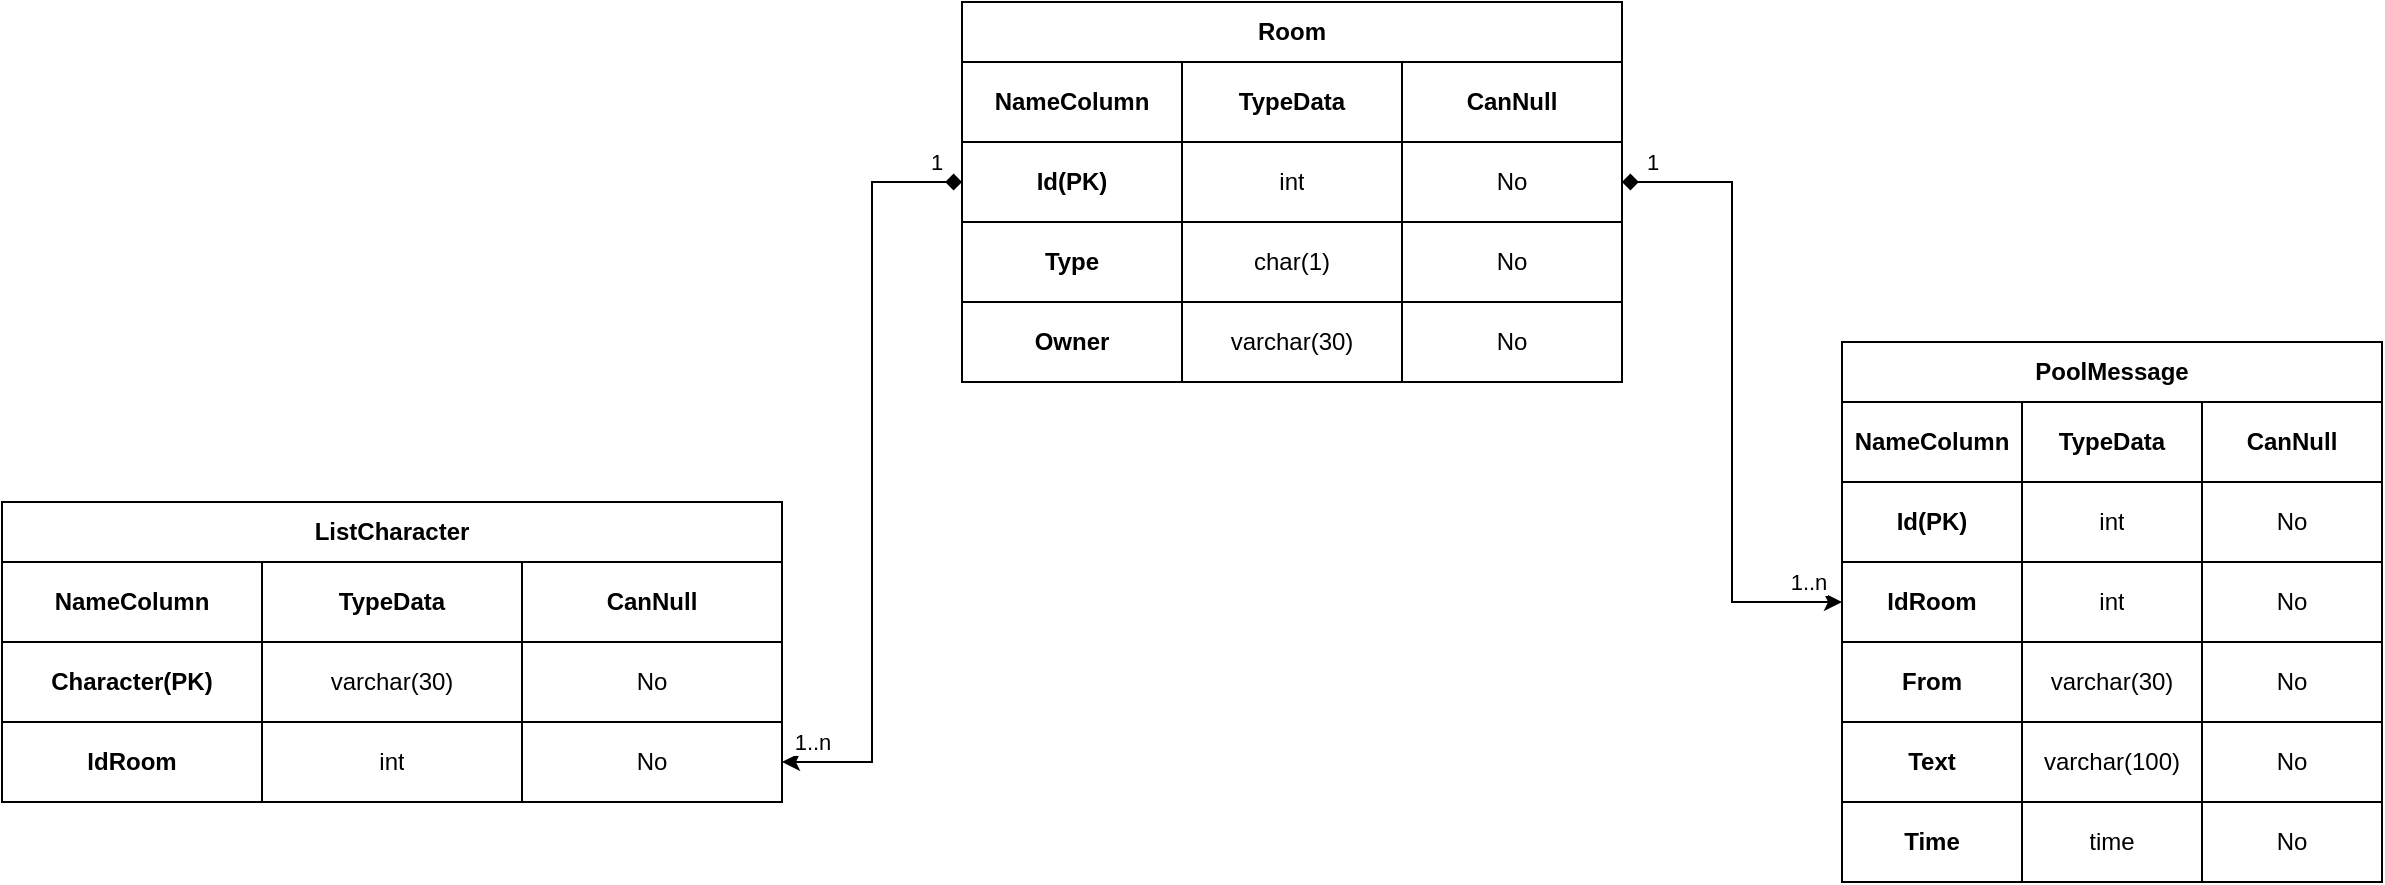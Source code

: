 <mxfile version="13.7.9" type="device"><diagram id="tyNoCBiTAqUXlUK9JIm7" name="Page-1"><mxGraphModel dx="1038" dy="616" grid="1" gridSize="10" guides="1" tooltips="1" connect="1" arrows="1" fold="1" page="1" pageScale="1" pageWidth="850" pageHeight="1100" math="0" shadow="0"><root><mxCell id="0"/><mxCell id="1" parent="0"/><mxCell id="cmOzAsxqptFj-p7Q-zGn-1" value="Room" style="shape=table;html=1;whiteSpace=wrap;startSize=30;container=1;collapsible=0;childLayout=tableLayout;fontStyle=1;align=center;" vertex="1" parent="1"><mxGeometry x="500" y="50" width="330" height="190" as="geometry"/></mxCell><mxCell id="cmOzAsxqptFj-p7Q-zGn-64" style="shape=partialRectangle;html=1;whiteSpace=wrap;collapsible=0;dropTarget=0;pointerEvents=0;fillColor=none;top=0;left=0;bottom=0;right=0;points=[[0,0.5],[1,0.5]];portConstraint=eastwest;" vertex="1" parent="cmOzAsxqptFj-p7Q-zGn-1"><mxGeometry y="30" width="330" height="40" as="geometry"/></mxCell><mxCell id="cmOzAsxqptFj-p7Q-zGn-65" value="&lt;b&gt;NameColumn&lt;/b&gt;" style="shape=partialRectangle;html=1;whiteSpace=wrap;connectable=0;fillColor=none;top=0;left=0;bottom=0;right=0;overflow=hidden;" vertex="1" parent="cmOzAsxqptFj-p7Q-zGn-64"><mxGeometry width="110" height="40" as="geometry"/></mxCell><mxCell id="cmOzAsxqptFj-p7Q-zGn-71" value="&lt;b&gt;TypeData&lt;/b&gt;" style="shape=partialRectangle;html=1;whiteSpace=wrap;connectable=0;fillColor=none;top=0;left=0;bottom=0;right=0;overflow=hidden;" vertex="1" parent="cmOzAsxqptFj-p7Q-zGn-64"><mxGeometry x="110" width="110" height="40" as="geometry"/></mxCell><mxCell id="cmOzAsxqptFj-p7Q-zGn-74" value="&lt;b&gt;CanNull&lt;/b&gt;" style="shape=partialRectangle;html=1;whiteSpace=wrap;connectable=0;fillColor=none;top=0;left=0;bottom=0;right=0;overflow=hidden;" vertex="1" parent="cmOzAsxqptFj-p7Q-zGn-64"><mxGeometry x="220" width="110" height="40" as="geometry"/></mxCell><mxCell id="cmOzAsxqptFj-p7Q-zGn-2" value="" style="shape=partialRectangle;html=1;whiteSpace=wrap;collapsible=0;dropTarget=0;pointerEvents=0;fillColor=none;top=0;left=0;bottom=0;right=0;points=[[0,0.5],[1,0.5]];portConstraint=eastwest;" vertex="1" parent="cmOzAsxqptFj-p7Q-zGn-1"><mxGeometry y="70" width="330" height="40" as="geometry"/></mxCell><mxCell id="cmOzAsxqptFj-p7Q-zGn-3" value="&lt;b&gt;Id(PK)&lt;/b&gt;" style="shape=partialRectangle;html=1;whiteSpace=wrap;connectable=0;fillColor=none;top=0;left=0;bottom=0;right=0;overflow=hidden;" vertex="1" parent="cmOzAsxqptFj-p7Q-zGn-2"><mxGeometry width="110" height="40" as="geometry"/></mxCell><mxCell id="cmOzAsxqptFj-p7Q-zGn-72" value="int" style="shape=partialRectangle;html=1;whiteSpace=wrap;connectable=0;fillColor=none;top=0;left=0;bottom=0;right=0;overflow=hidden;" vertex="1" parent="cmOzAsxqptFj-p7Q-zGn-2"><mxGeometry x="110" width="110" height="40" as="geometry"/></mxCell><mxCell id="cmOzAsxqptFj-p7Q-zGn-75" value="No" style="shape=partialRectangle;html=1;whiteSpace=wrap;connectable=0;fillColor=none;top=0;left=0;bottom=0;right=0;overflow=hidden;" vertex="1" parent="cmOzAsxqptFj-p7Q-zGn-2"><mxGeometry x="220" width="110" height="40" as="geometry"/></mxCell><mxCell id="cmOzAsxqptFj-p7Q-zGn-6" value="" style="shape=partialRectangle;html=1;whiteSpace=wrap;collapsible=0;dropTarget=0;pointerEvents=0;fillColor=none;top=0;left=0;bottom=0;right=0;points=[[0,0.5],[1,0.5]];portConstraint=eastwest;" vertex="1" parent="cmOzAsxqptFj-p7Q-zGn-1"><mxGeometry y="110" width="330" height="40" as="geometry"/></mxCell><mxCell id="cmOzAsxqptFj-p7Q-zGn-7" value="&lt;b&gt;Type&lt;/b&gt;" style="shape=partialRectangle;html=1;whiteSpace=wrap;connectable=0;fillColor=none;top=0;left=0;bottom=0;right=0;overflow=hidden;" vertex="1" parent="cmOzAsxqptFj-p7Q-zGn-6"><mxGeometry width="110" height="40" as="geometry"/></mxCell><mxCell id="cmOzAsxqptFj-p7Q-zGn-73" value="char(1)" style="shape=partialRectangle;html=1;whiteSpace=wrap;connectable=0;fillColor=none;top=0;left=0;bottom=0;right=0;overflow=hidden;" vertex="1" parent="cmOzAsxqptFj-p7Q-zGn-6"><mxGeometry x="110" width="110" height="40" as="geometry"/></mxCell><mxCell id="cmOzAsxqptFj-p7Q-zGn-76" value="No" style="shape=partialRectangle;html=1;whiteSpace=wrap;connectable=0;fillColor=none;top=0;left=0;bottom=0;right=0;overflow=hidden;" vertex="1" parent="cmOzAsxqptFj-p7Q-zGn-6"><mxGeometry x="220" width="110" height="40" as="geometry"/></mxCell><mxCell id="cmOzAsxqptFj-p7Q-zGn-89" style="shape=partialRectangle;html=1;whiteSpace=wrap;collapsible=0;dropTarget=0;pointerEvents=0;fillColor=none;top=0;left=0;bottom=0;right=0;points=[[0,0.5],[1,0.5]];portConstraint=eastwest;" vertex="1" parent="cmOzAsxqptFj-p7Q-zGn-1"><mxGeometry y="150" width="330" height="40" as="geometry"/></mxCell><mxCell id="cmOzAsxqptFj-p7Q-zGn-90" value="&lt;b&gt;Owner&lt;/b&gt;" style="shape=partialRectangle;html=1;whiteSpace=wrap;connectable=0;fillColor=none;top=0;left=0;bottom=0;right=0;overflow=hidden;" vertex="1" parent="cmOzAsxqptFj-p7Q-zGn-89"><mxGeometry width="110" height="40" as="geometry"/></mxCell><mxCell id="cmOzAsxqptFj-p7Q-zGn-91" value="varchar(30)" style="shape=partialRectangle;html=1;whiteSpace=wrap;connectable=0;fillColor=none;top=0;left=0;bottom=0;right=0;overflow=hidden;" vertex="1" parent="cmOzAsxqptFj-p7Q-zGn-89"><mxGeometry x="110" width="110" height="40" as="geometry"/></mxCell><mxCell id="cmOzAsxqptFj-p7Q-zGn-92" value="No" style="shape=partialRectangle;html=1;whiteSpace=wrap;connectable=0;fillColor=none;top=0;left=0;bottom=0;right=0;overflow=hidden;" vertex="1" parent="cmOzAsxqptFj-p7Q-zGn-89"><mxGeometry x="220" width="110" height="40" as="geometry"/></mxCell><mxCell id="cmOzAsxqptFj-p7Q-zGn-27" value="PoolMessage" style="shape=table;html=1;whiteSpace=wrap;startSize=30;container=1;collapsible=0;childLayout=tableLayout;fontStyle=1;align=center;" vertex="1" parent="1"><mxGeometry x="940" y="220" width="270" height="270" as="geometry"/></mxCell><mxCell id="cmOzAsxqptFj-p7Q-zGn-66" style="shape=partialRectangle;html=1;whiteSpace=wrap;collapsible=0;dropTarget=0;pointerEvents=0;fillColor=none;top=0;left=0;bottom=0;right=0;points=[[0,0.5],[1,0.5]];portConstraint=eastwest;" vertex="1" parent="cmOzAsxqptFj-p7Q-zGn-27"><mxGeometry y="30" width="270" height="40" as="geometry"/></mxCell><mxCell id="cmOzAsxqptFj-p7Q-zGn-67" value="&lt;b&gt;NameColumn&lt;/b&gt;" style="shape=partialRectangle;html=1;whiteSpace=wrap;connectable=0;fillColor=none;top=0;left=0;bottom=0;right=0;overflow=hidden;" vertex="1" parent="cmOzAsxqptFj-p7Q-zGn-66"><mxGeometry width="90" height="40" as="geometry"/></mxCell><mxCell id="cmOzAsxqptFj-p7Q-zGn-77" value="&lt;b&gt;TypeData&lt;/b&gt;" style="shape=partialRectangle;html=1;whiteSpace=wrap;connectable=0;fillColor=none;top=0;left=0;bottom=0;right=0;overflow=hidden;" vertex="1" parent="cmOzAsxqptFj-p7Q-zGn-66"><mxGeometry x="90" width="90" height="40" as="geometry"/></mxCell><mxCell id="cmOzAsxqptFj-p7Q-zGn-83" value="&lt;b&gt;CanNull&lt;/b&gt;" style="shape=partialRectangle;html=1;whiteSpace=wrap;connectable=0;fillColor=none;top=0;left=0;bottom=0;right=0;overflow=hidden;" vertex="1" parent="cmOzAsxqptFj-p7Q-zGn-66"><mxGeometry x="180" width="90" height="40" as="geometry"/></mxCell><mxCell id="cmOzAsxqptFj-p7Q-zGn-28" value="" style="shape=partialRectangle;html=1;whiteSpace=wrap;collapsible=0;dropTarget=0;pointerEvents=0;fillColor=none;top=0;left=0;bottom=0;right=0;points=[[0,0.5],[1,0.5]];portConstraint=eastwest;" vertex="1" parent="cmOzAsxqptFj-p7Q-zGn-27"><mxGeometry y="70" width="270" height="40" as="geometry"/></mxCell><mxCell id="cmOzAsxqptFj-p7Q-zGn-43" value="&lt;b&gt;Id(PK)&lt;/b&gt;" style="shape=partialRectangle;html=1;whiteSpace=wrap;connectable=0;fillColor=none;top=0;left=0;bottom=0;right=0;overflow=hidden;" vertex="1" parent="cmOzAsxqptFj-p7Q-zGn-28"><mxGeometry width="90" height="40" as="geometry"/></mxCell><mxCell id="cmOzAsxqptFj-p7Q-zGn-78" value="int" style="shape=partialRectangle;html=1;whiteSpace=wrap;connectable=0;fillColor=none;top=0;left=0;bottom=0;right=0;overflow=hidden;" vertex="1" parent="cmOzAsxqptFj-p7Q-zGn-28"><mxGeometry x="90" width="90" height="40" as="geometry"/></mxCell><mxCell id="cmOzAsxqptFj-p7Q-zGn-84" value="No" style="shape=partialRectangle;html=1;whiteSpace=wrap;connectable=0;fillColor=none;top=0;left=0;bottom=0;right=0;overflow=hidden;" vertex="1" parent="cmOzAsxqptFj-p7Q-zGn-28"><mxGeometry x="180" width="90" height="40" as="geometry"/></mxCell><mxCell id="cmOzAsxqptFj-p7Q-zGn-32" value="" style="shape=partialRectangle;html=1;whiteSpace=wrap;collapsible=0;dropTarget=0;pointerEvents=0;fillColor=none;top=0;left=0;bottom=0;right=0;points=[[0,0.5],[1,0.5]];portConstraint=eastwest;" vertex="1" parent="cmOzAsxqptFj-p7Q-zGn-27"><mxGeometry y="110" width="270" height="40" as="geometry"/></mxCell><mxCell id="cmOzAsxqptFj-p7Q-zGn-44" value="&lt;b&gt;IdRoom&lt;/b&gt;" style="shape=partialRectangle;html=1;whiteSpace=wrap;connectable=0;fillColor=none;top=0;left=0;bottom=0;right=0;overflow=hidden;" vertex="1" parent="cmOzAsxqptFj-p7Q-zGn-32"><mxGeometry width="90" height="40" as="geometry"/></mxCell><mxCell id="cmOzAsxqptFj-p7Q-zGn-79" value="int" style="shape=partialRectangle;html=1;whiteSpace=wrap;connectable=0;fillColor=none;top=0;left=0;bottom=0;right=0;overflow=hidden;" vertex="1" parent="cmOzAsxqptFj-p7Q-zGn-32"><mxGeometry x="90" width="90" height="40" as="geometry"/></mxCell><mxCell id="cmOzAsxqptFj-p7Q-zGn-85" value="No" style="shape=partialRectangle;html=1;whiteSpace=wrap;connectable=0;fillColor=none;top=0;left=0;bottom=0;right=0;overflow=hidden;" vertex="1" parent="cmOzAsxqptFj-p7Q-zGn-32"><mxGeometry x="180" width="90" height="40" as="geometry"/></mxCell><mxCell id="cmOzAsxqptFj-p7Q-zGn-36" value="" style="shape=partialRectangle;html=1;whiteSpace=wrap;collapsible=0;dropTarget=0;pointerEvents=0;fillColor=none;top=0;left=0;bottom=0;right=0;points=[[0,0.5],[1,0.5]];portConstraint=eastwest;" vertex="1" parent="cmOzAsxqptFj-p7Q-zGn-27"><mxGeometry y="150" width="270" height="40" as="geometry"/></mxCell><mxCell id="cmOzAsxqptFj-p7Q-zGn-45" value="&lt;b&gt;From&lt;/b&gt;" style="shape=partialRectangle;html=1;whiteSpace=wrap;connectable=0;fillColor=none;top=0;left=0;bottom=0;right=0;overflow=hidden;" vertex="1" parent="cmOzAsxqptFj-p7Q-zGn-36"><mxGeometry width="90" height="40" as="geometry"/></mxCell><mxCell id="cmOzAsxqptFj-p7Q-zGn-80" value="varchar(30)" style="shape=partialRectangle;html=1;whiteSpace=wrap;connectable=0;fillColor=none;top=0;left=0;bottom=0;right=0;overflow=hidden;" vertex="1" parent="cmOzAsxqptFj-p7Q-zGn-36"><mxGeometry x="90" width="90" height="40" as="geometry"/></mxCell><mxCell id="cmOzAsxqptFj-p7Q-zGn-86" value="No" style="shape=partialRectangle;html=1;whiteSpace=wrap;connectable=0;fillColor=none;top=0;left=0;bottom=0;right=0;overflow=hidden;" vertex="1" parent="cmOzAsxqptFj-p7Q-zGn-36"><mxGeometry x="180" width="90" height="40" as="geometry"/></mxCell><mxCell id="cmOzAsxqptFj-p7Q-zGn-50" style="shape=partialRectangle;html=1;whiteSpace=wrap;collapsible=0;dropTarget=0;pointerEvents=0;fillColor=none;top=0;left=0;bottom=0;right=0;points=[[0,0.5],[1,0.5]];portConstraint=eastwest;" vertex="1" parent="cmOzAsxqptFj-p7Q-zGn-27"><mxGeometry y="190" width="270" height="40" as="geometry"/></mxCell><mxCell id="cmOzAsxqptFj-p7Q-zGn-51" value="&lt;b&gt;Text&lt;/b&gt;" style="shape=partialRectangle;html=1;whiteSpace=wrap;connectable=0;fillColor=none;top=0;left=0;bottom=0;right=0;overflow=hidden;" vertex="1" parent="cmOzAsxqptFj-p7Q-zGn-50"><mxGeometry width="90" height="40" as="geometry"/></mxCell><mxCell id="cmOzAsxqptFj-p7Q-zGn-81" value="varchar(100)" style="shape=partialRectangle;html=1;whiteSpace=wrap;connectable=0;fillColor=none;top=0;left=0;bottom=0;right=0;overflow=hidden;" vertex="1" parent="cmOzAsxqptFj-p7Q-zGn-50"><mxGeometry x="90" width="90" height="40" as="geometry"/></mxCell><mxCell id="cmOzAsxqptFj-p7Q-zGn-87" value="No" style="shape=partialRectangle;html=1;whiteSpace=wrap;connectable=0;fillColor=none;top=0;left=0;bottom=0;right=0;overflow=hidden;" vertex="1" parent="cmOzAsxqptFj-p7Q-zGn-50"><mxGeometry x="180" width="90" height="40" as="geometry"/></mxCell><mxCell id="cmOzAsxqptFj-p7Q-zGn-54" style="shape=partialRectangle;html=1;whiteSpace=wrap;collapsible=0;dropTarget=0;pointerEvents=0;fillColor=none;top=0;left=0;bottom=0;right=0;points=[[0,0.5],[1,0.5]];portConstraint=eastwest;" vertex="1" parent="cmOzAsxqptFj-p7Q-zGn-27"><mxGeometry y="230" width="270" height="40" as="geometry"/></mxCell><mxCell id="cmOzAsxqptFj-p7Q-zGn-55" value="&lt;b&gt;Time&lt;/b&gt;" style="shape=partialRectangle;html=1;whiteSpace=wrap;connectable=0;fillColor=none;top=0;left=0;bottom=0;right=0;overflow=hidden;" vertex="1" parent="cmOzAsxqptFj-p7Q-zGn-54"><mxGeometry width="90" height="40" as="geometry"/></mxCell><mxCell id="cmOzAsxqptFj-p7Q-zGn-82" value="time" style="shape=partialRectangle;html=1;whiteSpace=wrap;connectable=0;fillColor=none;top=0;left=0;bottom=0;right=0;overflow=hidden;" vertex="1" parent="cmOzAsxqptFj-p7Q-zGn-54"><mxGeometry x="90" width="90" height="40" as="geometry"/></mxCell><mxCell id="cmOzAsxqptFj-p7Q-zGn-88" value="No" style="shape=partialRectangle;html=1;whiteSpace=wrap;connectable=0;fillColor=none;top=0;left=0;bottom=0;right=0;overflow=hidden;" vertex="1" parent="cmOzAsxqptFj-p7Q-zGn-54"><mxGeometry x="180" width="90" height="40" as="geometry"/></mxCell><mxCell id="cmOzAsxqptFj-p7Q-zGn-14" value="ListCharacter" style="shape=table;html=1;whiteSpace=wrap;startSize=30;container=1;collapsible=0;childLayout=tableLayout;fontStyle=1;align=center;" vertex="1" parent="1"><mxGeometry x="20" y="300" width="390" height="150" as="geometry"/></mxCell><mxCell id="cmOzAsxqptFj-p7Q-zGn-61" style="shape=partialRectangle;html=1;whiteSpace=wrap;collapsible=0;dropTarget=0;pointerEvents=0;fillColor=none;top=0;left=0;bottom=0;right=0;points=[[0,0.5],[1,0.5]];portConstraint=eastwest;" vertex="1" parent="cmOzAsxqptFj-p7Q-zGn-14"><mxGeometry y="30" width="390" height="40" as="geometry"/></mxCell><mxCell id="cmOzAsxqptFj-p7Q-zGn-62" value="&lt;b&gt;NameColumn&lt;/b&gt;" style="shape=partialRectangle;html=1;whiteSpace=wrap;connectable=0;fillColor=none;top=0;left=0;bottom=0;right=0;overflow=hidden;" vertex="1" parent="cmOzAsxqptFj-p7Q-zGn-61"><mxGeometry width="130" height="40" as="geometry"/></mxCell><mxCell id="cmOzAsxqptFj-p7Q-zGn-63" value="&lt;b&gt;TypeData&lt;/b&gt;" style="shape=partialRectangle;html=1;whiteSpace=wrap;connectable=0;fillColor=none;top=0;left=0;bottom=0;right=0;overflow=hidden;" vertex="1" parent="cmOzAsxqptFj-p7Q-zGn-61"><mxGeometry x="130" width="130" height="40" as="geometry"/></mxCell><mxCell id="cmOzAsxqptFj-p7Q-zGn-68" value="&lt;b&gt;CanNull&lt;/b&gt;" style="shape=partialRectangle;html=1;whiteSpace=wrap;connectable=0;fillColor=none;top=0;left=0;bottom=0;right=0;overflow=hidden;" vertex="1" parent="cmOzAsxqptFj-p7Q-zGn-61"><mxGeometry x="260" width="130" height="40" as="geometry"/></mxCell><mxCell id="cmOzAsxqptFj-p7Q-zGn-15" value="" style="shape=partialRectangle;html=1;whiteSpace=wrap;collapsible=0;dropTarget=0;pointerEvents=0;fillColor=none;top=0;left=0;bottom=0;right=0;points=[[0,0.5],[1,0.5]];portConstraint=eastwest;" vertex="1" parent="cmOzAsxqptFj-p7Q-zGn-14"><mxGeometry y="70" width="390" height="40" as="geometry"/></mxCell><mxCell id="cmOzAsxqptFj-p7Q-zGn-16" value="&lt;b&gt;Character(PK)&lt;/b&gt;" style="shape=partialRectangle;html=1;whiteSpace=wrap;connectable=0;fillColor=none;top=0;left=0;bottom=0;right=0;overflow=hidden;" vertex="1" parent="cmOzAsxqptFj-p7Q-zGn-15"><mxGeometry width="130" height="40" as="geometry"/></mxCell><mxCell id="cmOzAsxqptFj-p7Q-zGn-59" value="varchar(30)" style="shape=partialRectangle;html=1;whiteSpace=wrap;connectable=0;fillColor=none;top=0;left=0;bottom=0;right=0;overflow=hidden;" vertex="1" parent="cmOzAsxqptFj-p7Q-zGn-15"><mxGeometry x="130" width="130" height="40" as="geometry"/></mxCell><mxCell id="cmOzAsxqptFj-p7Q-zGn-69" value="No" style="shape=partialRectangle;html=1;whiteSpace=wrap;connectable=0;fillColor=none;top=0;left=0;bottom=0;right=0;overflow=hidden;" vertex="1" parent="cmOzAsxqptFj-p7Q-zGn-15"><mxGeometry x="260" width="130" height="40" as="geometry"/></mxCell><mxCell id="cmOzAsxqptFj-p7Q-zGn-19" value="" style="shape=partialRectangle;html=1;whiteSpace=wrap;collapsible=0;dropTarget=0;pointerEvents=0;fillColor=none;top=0;left=0;bottom=0;right=0;points=[[0,0.5],[1,0.5]];portConstraint=eastwest;" vertex="1" parent="cmOzAsxqptFj-p7Q-zGn-14"><mxGeometry y="110" width="390" height="40" as="geometry"/></mxCell><mxCell id="cmOzAsxqptFj-p7Q-zGn-20" value="&lt;b&gt;IdRoom&lt;/b&gt;" style="shape=partialRectangle;html=1;whiteSpace=wrap;connectable=0;fillColor=none;top=0;left=0;bottom=0;right=0;overflow=hidden;" vertex="1" parent="cmOzAsxqptFj-p7Q-zGn-19"><mxGeometry width="130" height="40" as="geometry"/></mxCell><mxCell id="cmOzAsxqptFj-p7Q-zGn-60" value="int" style="shape=partialRectangle;html=1;whiteSpace=wrap;connectable=0;fillColor=none;top=0;left=0;bottom=0;right=0;overflow=hidden;" vertex="1" parent="cmOzAsxqptFj-p7Q-zGn-19"><mxGeometry x="130" width="130" height="40" as="geometry"/></mxCell><mxCell id="cmOzAsxqptFj-p7Q-zGn-70" value="No" style="shape=partialRectangle;html=1;whiteSpace=wrap;connectable=0;fillColor=none;top=0;left=0;bottom=0;right=0;overflow=hidden;" vertex="1" parent="cmOzAsxqptFj-p7Q-zGn-19"><mxGeometry x="260" width="130" height="40" as="geometry"/></mxCell><mxCell id="cmOzAsxqptFj-p7Q-zGn-103" style="edgeStyle=orthogonalEdgeStyle;rounded=0;orthogonalLoop=1;jettySize=auto;html=1;exitX=0;exitY=0.5;exitDx=0;exitDy=0;entryX=1;entryY=0.5;entryDx=0;entryDy=0;startArrow=diamond;startFill=1;" edge="1" parent="1" source="cmOzAsxqptFj-p7Q-zGn-2" target="cmOzAsxqptFj-p7Q-zGn-19"><mxGeometry relative="1" as="geometry"/></mxCell><mxCell id="cmOzAsxqptFj-p7Q-zGn-104" value="1..n" style="edgeLabel;html=1;align=center;verticalAlign=middle;resizable=0;points=[];" vertex="1" connectable="0" parent="cmOzAsxqptFj-p7Q-zGn-103"><mxGeometry x="0.459" relative="1" as="geometry"><mxPoint x="-30" y="48" as="offset"/></mxGeometry></mxCell><mxCell id="cmOzAsxqptFj-p7Q-zGn-109" value="1" style="edgeLabel;html=1;align=center;verticalAlign=middle;resizable=0;points=[];" vertex="1" connectable="0" parent="cmOzAsxqptFj-p7Q-zGn-103"><mxGeometry x="-0.93" y="-1" relative="1" as="geometry"><mxPoint y="-9" as="offset"/></mxGeometry></mxCell><mxCell id="cmOzAsxqptFj-p7Q-zGn-110" style="edgeStyle=orthogonalEdgeStyle;rounded=0;orthogonalLoop=1;jettySize=auto;html=1;exitX=1;exitY=0.5;exitDx=0;exitDy=0;entryX=0;entryY=0.5;entryDx=0;entryDy=0;startArrow=diamond;startFill=1;" edge="1" parent="1" source="cmOzAsxqptFj-p7Q-zGn-2" target="cmOzAsxqptFj-p7Q-zGn-32"><mxGeometry relative="1" as="geometry"/></mxCell><mxCell id="cmOzAsxqptFj-p7Q-zGn-111" value="1" style="edgeLabel;html=1;align=center;verticalAlign=middle;resizable=0;points=[];" vertex="1" connectable="0" parent="cmOzAsxqptFj-p7Q-zGn-110"><mxGeometry x="-0.909" y="1" relative="1" as="geometry"><mxPoint y="-9" as="offset"/></mxGeometry></mxCell><mxCell id="cmOzAsxqptFj-p7Q-zGn-112" value="1..n" style="edgeLabel;html=1;align=center;verticalAlign=middle;resizable=0;points=[];" vertex="1" connectable="0" parent="cmOzAsxqptFj-p7Q-zGn-110"><mxGeometry x="0.891" y="-2" relative="1" as="geometry"><mxPoint y="-12" as="offset"/></mxGeometry></mxCell></root></mxGraphModel></diagram></mxfile>